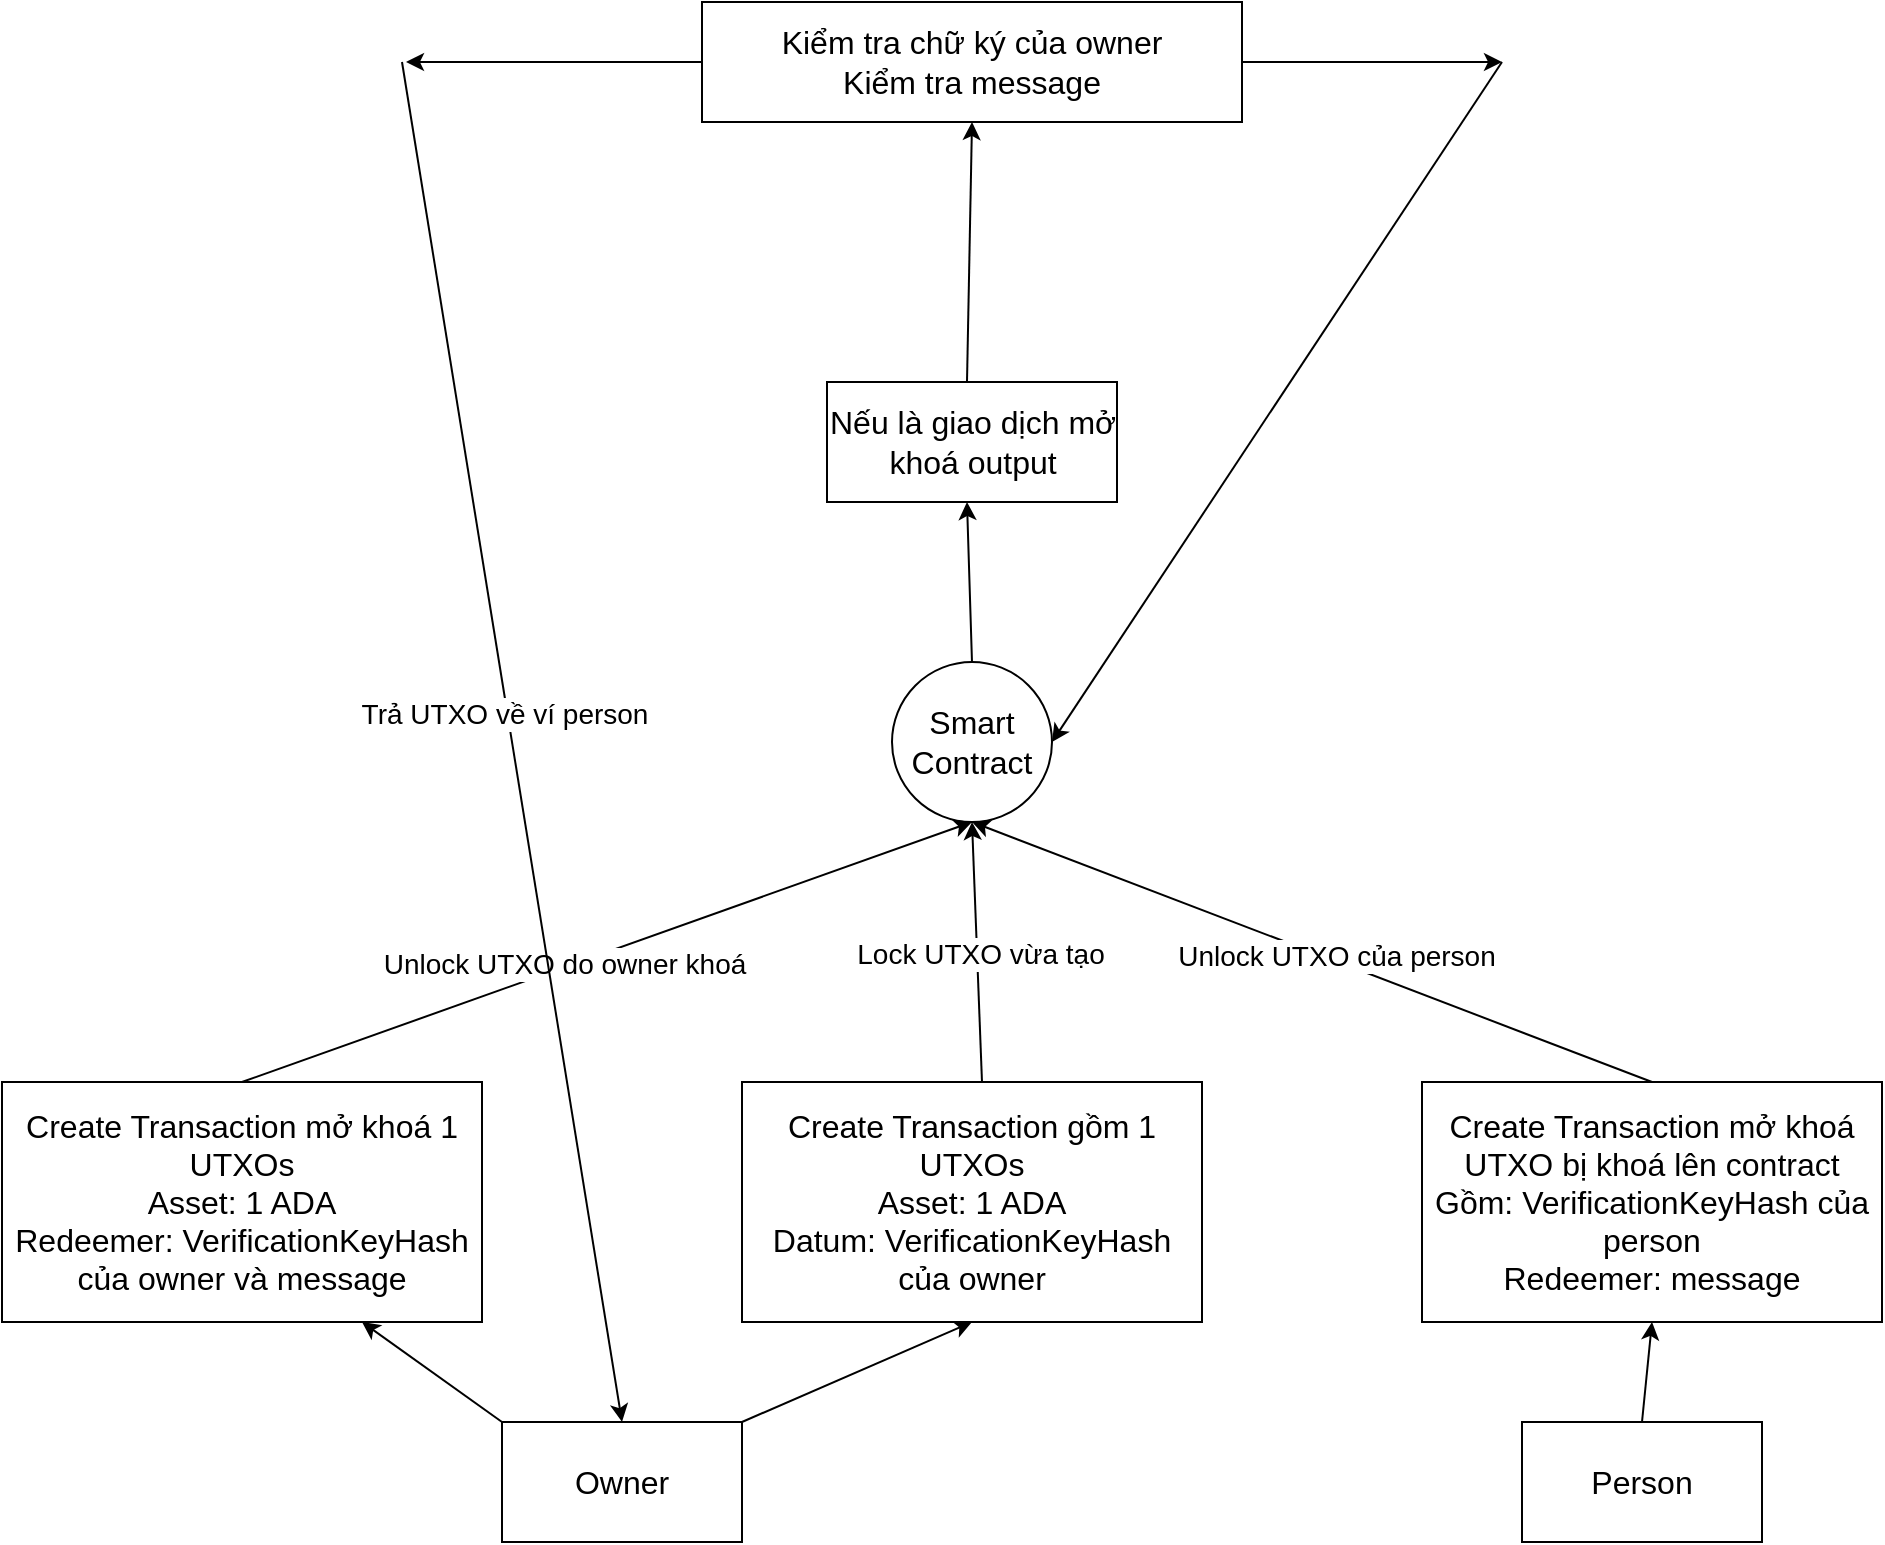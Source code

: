 <mxfile version="26.2.1">
  <diagram id="C5RBs43oDa-KdzZeNtuy" name="Page-1">
    <mxGraphModel dx="2189" dy="1928" grid="1" gridSize="10" guides="1" tooltips="1" connect="1" arrows="1" fold="1" page="1" pageScale="1" pageWidth="827" pageHeight="1169" math="0" shadow="0">
      <root>
        <mxCell id="WIyWlLk6GJQsqaUBKTNV-0" />
        <mxCell id="WIyWlLk6GJQsqaUBKTNV-1" parent="WIyWlLk6GJQsqaUBKTNV-0" />
        <mxCell id="hAlUFuvGdz0RrWYAjsD_-0" value="&lt;font style=&quot;font-size: 16px;&quot;&gt;Owner&lt;/font&gt;" style="rounded=0;whiteSpace=wrap;html=1;" vertex="1" parent="WIyWlLk6GJQsqaUBKTNV-1">
          <mxGeometry x="80" y="440" width="120" height="60" as="geometry" />
        </mxCell>
        <mxCell id="hAlUFuvGdz0RrWYAjsD_-1" value="&lt;font style=&quot;font-size: 16px;&quot;&gt;Create Transaction gồm 1 UTXOs&lt;br&gt;Asset: 1 ADA&lt;/font&gt;&lt;div&gt;&lt;font style=&quot;font-size: 16px;&quot;&gt;Datum: VerificationKeyHash của owner&lt;/font&gt;&lt;/div&gt;" style="rounded=0;whiteSpace=wrap;html=1;" vertex="1" parent="WIyWlLk6GJQsqaUBKTNV-1">
          <mxGeometry x="200" y="270" width="230" height="120" as="geometry" />
        </mxCell>
        <mxCell id="hAlUFuvGdz0RrWYAjsD_-2" value="&lt;font style=&quot;font-size: 16px;&quot;&gt;Create Transaction mở khoá 1 UTXOs&lt;br&gt;Asset: 1 ADA&lt;/font&gt;&lt;div&gt;&lt;font style=&quot;font-size: 16px;&quot;&gt;Redeemer: VerificationKeyHash của owner và message&lt;/font&gt;&lt;/div&gt;" style="rounded=0;whiteSpace=wrap;html=1;" vertex="1" parent="WIyWlLk6GJQsqaUBKTNV-1">
          <mxGeometry x="-170" y="270" width="240" height="120" as="geometry" />
        </mxCell>
        <mxCell id="hAlUFuvGdz0RrWYAjsD_-3" value="&lt;font style=&quot;font-size: 16px;&quot;&gt;Smart&lt;br&gt;Contract&lt;/font&gt;" style="ellipse;whiteSpace=wrap;html=1;aspect=fixed;" vertex="1" parent="WIyWlLk6GJQsqaUBKTNV-1">
          <mxGeometry x="275" y="60" width="80" height="80" as="geometry" />
        </mxCell>
        <mxCell id="hAlUFuvGdz0RrWYAjsD_-5" value="&lt;font style=&quot;font-size: 16px;&quot;&gt;Nếu là giao dịch mở khoá output&lt;/font&gt;" style="rounded=0;whiteSpace=wrap;html=1;" vertex="1" parent="WIyWlLk6GJQsqaUBKTNV-1">
          <mxGeometry x="242.5" y="-80" width="145" height="60" as="geometry" />
        </mxCell>
        <mxCell id="hAlUFuvGdz0RrWYAjsD_-6" value="" style="endArrow=classic;html=1;rounded=0;exitX=1;exitY=0;exitDx=0;exitDy=0;entryX=0.5;entryY=1;entryDx=0;entryDy=0;" edge="1" parent="WIyWlLk6GJQsqaUBKTNV-1" source="hAlUFuvGdz0RrWYAjsD_-0" target="hAlUFuvGdz0RrWYAjsD_-1">
          <mxGeometry width="50" height="50" relative="1" as="geometry">
            <mxPoint x="170" y="410" as="sourcePoint" />
            <mxPoint x="220" y="360" as="targetPoint" />
          </mxGeometry>
        </mxCell>
        <mxCell id="hAlUFuvGdz0RrWYAjsD_-7" value="" style="endArrow=classic;html=1;rounded=0;exitX=0;exitY=0;exitDx=0;exitDy=0;entryX=0.75;entryY=1;entryDx=0;entryDy=0;" edge="1" parent="WIyWlLk6GJQsqaUBKTNV-1" source="hAlUFuvGdz0RrWYAjsD_-0" target="hAlUFuvGdz0RrWYAjsD_-2">
          <mxGeometry width="50" height="50" relative="1" as="geometry">
            <mxPoint x="210" y="450" as="sourcePoint" />
            <mxPoint x="325" y="400" as="targetPoint" />
          </mxGeometry>
        </mxCell>
        <mxCell id="hAlUFuvGdz0RrWYAjsD_-8" value="&lt;font style=&quot;font-size: 16px;&quot;&gt;Person&lt;/font&gt;" style="rounded=0;whiteSpace=wrap;html=1;" vertex="1" parent="WIyWlLk6GJQsqaUBKTNV-1">
          <mxGeometry x="590" y="440" width="120" height="60" as="geometry" />
        </mxCell>
        <mxCell id="hAlUFuvGdz0RrWYAjsD_-9" value="&lt;font style=&quot;font-size: 16px;&quot;&gt;Create Transaction mở khoá UTXO bị khoá lên contract&lt;br&gt;Gồm: VerificationKeyHash của person&lt;/font&gt;&lt;div&gt;&lt;font style=&quot;font-size: 16px;&quot;&gt;Redeemer: message&lt;/font&gt;&lt;/div&gt;" style="rounded=0;whiteSpace=wrap;html=1;" vertex="1" parent="WIyWlLk6GJQsqaUBKTNV-1">
          <mxGeometry x="540" y="270" width="230" height="120" as="geometry" />
        </mxCell>
        <mxCell id="hAlUFuvGdz0RrWYAjsD_-10" value="" style="endArrow=classic;html=1;rounded=0;exitX=0.5;exitY=0;exitDx=0;exitDy=0;entryX=0.5;entryY=1;entryDx=0;entryDy=0;" edge="1" parent="WIyWlLk6GJQsqaUBKTNV-1" source="hAlUFuvGdz0RrWYAjsD_-8" target="hAlUFuvGdz0RrWYAjsD_-9">
          <mxGeometry width="50" height="50" relative="1" as="geometry">
            <mxPoint x="210" y="450" as="sourcePoint" />
            <mxPoint x="325" y="400" as="targetPoint" />
          </mxGeometry>
        </mxCell>
        <mxCell id="hAlUFuvGdz0RrWYAjsD_-11" value="" style="endArrow=classic;html=1;rounded=0;exitX=0.5;exitY=0;exitDx=0;exitDy=0;entryX=0.5;entryY=1;entryDx=0;entryDy=0;" edge="1" parent="WIyWlLk6GJQsqaUBKTNV-1" source="hAlUFuvGdz0RrWYAjsD_-2" target="hAlUFuvGdz0RrWYAjsD_-3">
          <mxGeometry width="50" height="50" relative="1" as="geometry">
            <mxPoint x="90" y="450" as="sourcePoint" />
            <mxPoint x="20" y="400" as="targetPoint" />
          </mxGeometry>
        </mxCell>
        <mxCell id="hAlUFuvGdz0RrWYAjsD_-14" value="&lt;font style=&quot;font-size: 14px;&quot;&gt;Unlock UTXO do owner khoá&lt;/font&gt;" style="edgeLabel;html=1;align=center;verticalAlign=middle;resizable=0;points=[];" vertex="1" connectable="0" parent="hAlUFuvGdz0RrWYAjsD_-11">
          <mxGeometry x="-0.113" y="3" relative="1" as="geometry">
            <mxPoint y="1" as="offset" />
          </mxGeometry>
        </mxCell>
        <mxCell id="hAlUFuvGdz0RrWYAjsD_-12" value="" style="endArrow=classic;html=1;rounded=0;exitX=0.5;exitY=0;exitDx=0;exitDy=0;entryX=0.5;entryY=1;entryDx=0;entryDy=0;" edge="1" parent="WIyWlLk6GJQsqaUBKTNV-1" target="hAlUFuvGdz0RrWYAjsD_-3">
          <mxGeometry width="50" height="50" relative="1" as="geometry">
            <mxPoint x="320" y="270" as="sourcePoint" />
            <mxPoint x="675" y="130" as="targetPoint" />
          </mxGeometry>
        </mxCell>
        <mxCell id="hAlUFuvGdz0RrWYAjsD_-16" value="&lt;font style=&quot;font-size: 14px;&quot;&gt;Lock UTXO vừa tạo&lt;/font&gt;" style="edgeLabel;html=1;align=center;verticalAlign=middle;resizable=0;points=[];" vertex="1" connectable="0" parent="hAlUFuvGdz0RrWYAjsD_-12">
          <mxGeometry x="-0.016" y="-1" relative="1" as="geometry">
            <mxPoint as="offset" />
          </mxGeometry>
        </mxCell>
        <mxCell id="hAlUFuvGdz0RrWYAjsD_-13" value="" style="endArrow=classic;html=1;rounded=0;exitX=0.5;exitY=0;exitDx=0;exitDy=0;entryX=0.5;entryY=1;entryDx=0;entryDy=0;" edge="1" parent="WIyWlLk6GJQsqaUBKTNV-1" source="hAlUFuvGdz0RrWYAjsD_-9" target="hAlUFuvGdz0RrWYAjsD_-3">
          <mxGeometry width="50" height="50" relative="1" as="geometry">
            <mxPoint x="330" y="280" as="sourcePoint" />
            <mxPoint x="325" y="150" as="targetPoint" />
          </mxGeometry>
        </mxCell>
        <mxCell id="hAlUFuvGdz0RrWYAjsD_-20" value="&lt;span style=&quot;font-size: 14px;&quot;&gt;Unlock UTXO của person&lt;/span&gt;" style="edgeLabel;html=1;align=center;verticalAlign=middle;resizable=0;points=[];" vertex="1" connectable="0" parent="hAlUFuvGdz0RrWYAjsD_-13">
          <mxGeometry x="-0.064" y="-3" relative="1" as="geometry">
            <mxPoint as="offset" />
          </mxGeometry>
        </mxCell>
        <mxCell id="hAlUFuvGdz0RrWYAjsD_-21" value="" style="endArrow=classic;html=1;rounded=0;exitX=0.5;exitY=0;exitDx=0;exitDy=0;entryX=0.5;entryY=1;entryDx=0;entryDy=0;" edge="1" parent="WIyWlLk6GJQsqaUBKTNV-1" source="hAlUFuvGdz0RrWYAjsD_-3">
          <mxGeometry width="50" height="50" relative="1" as="geometry">
            <mxPoint x="317.5" y="110" as="sourcePoint" />
            <mxPoint x="312.5" y="-20" as="targetPoint" />
          </mxGeometry>
        </mxCell>
        <mxCell id="hAlUFuvGdz0RrWYAjsD_-23" value="" style="endArrow=classic;html=1;rounded=0;exitX=0.5;exitY=0;exitDx=0;exitDy=0;entryX=0.5;entryY=1;entryDx=0;entryDy=0;" edge="1" parent="WIyWlLk6GJQsqaUBKTNV-1" target="hAlUFuvGdz0RrWYAjsD_-24">
          <mxGeometry width="50" height="50" relative="1" as="geometry">
            <mxPoint x="312.5" y="-80" as="sourcePoint" />
            <mxPoint x="313" y="-160" as="targetPoint" />
          </mxGeometry>
        </mxCell>
        <mxCell id="hAlUFuvGdz0RrWYAjsD_-24" value="&lt;span style=&quot;font-size: 16px;&quot;&gt;Kiểm tra chữ ký của owner&lt;/span&gt;&lt;div&gt;&lt;span style=&quot;font-size: 16px;&quot;&gt;Kiểm tra message&lt;/span&gt;&lt;/div&gt;" style="rounded=0;whiteSpace=wrap;html=1;" vertex="1" parent="WIyWlLk6GJQsqaUBKTNV-1">
          <mxGeometry x="180" y="-270" width="270" height="60" as="geometry" />
        </mxCell>
        <mxCell id="hAlUFuvGdz0RrWYAjsD_-25" value="" style="endArrow=classic;html=1;rounded=0;exitX=1;exitY=0.5;exitDx=0;exitDy=0;" edge="1" parent="WIyWlLk6GJQsqaUBKTNV-1" source="hAlUFuvGdz0RrWYAjsD_-24">
          <mxGeometry width="50" height="50" relative="1" as="geometry">
            <mxPoint x="322.5" y="-70" as="sourcePoint" />
            <mxPoint x="580" y="-240" as="targetPoint" />
          </mxGeometry>
        </mxCell>
        <mxCell id="hAlUFuvGdz0RrWYAjsD_-26" value="" style="endArrow=classic;html=1;rounded=0;entryX=1;entryY=0.5;entryDx=0;entryDy=0;" edge="1" parent="WIyWlLk6GJQsqaUBKTNV-1" target="hAlUFuvGdz0RrWYAjsD_-3">
          <mxGeometry width="50" height="50" relative="1" as="geometry">
            <mxPoint x="580" y="-240" as="sourcePoint" />
            <mxPoint x="590" y="-230" as="targetPoint" />
          </mxGeometry>
        </mxCell>
        <mxCell id="hAlUFuvGdz0RrWYAjsD_-27" value="" style="endArrow=classic;html=1;rounded=0;exitX=0;exitY=0.5;exitDx=0;exitDy=0;" edge="1" parent="WIyWlLk6GJQsqaUBKTNV-1" source="hAlUFuvGdz0RrWYAjsD_-24">
          <mxGeometry width="50" height="50" relative="1" as="geometry">
            <mxPoint x="460" y="-230" as="sourcePoint" />
            <mxPoint x="32" y="-240" as="targetPoint" />
          </mxGeometry>
        </mxCell>
        <mxCell id="hAlUFuvGdz0RrWYAjsD_-28" value="" style="endArrow=classic;html=1;rounded=0;entryX=0.5;entryY=0;entryDx=0;entryDy=0;" edge="1" parent="WIyWlLk6GJQsqaUBKTNV-1" target="hAlUFuvGdz0RrWYAjsD_-0">
          <mxGeometry width="50" height="50" relative="1" as="geometry">
            <mxPoint x="30" y="-240" as="sourcePoint" />
            <mxPoint x="-50" y="270" as="targetPoint" />
          </mxGeometry>
        </mxCell>
        <mxCell id="hAlUFuvGdz0RrWYAjsD_-29" value="&lt;font style=&quot;font-size: 14px;&quot;&gt;Trả UTXO về ví person&lt;/font&gt;" style="edgeLabel;html=1;align=center;verticalAlign=middle;resizable=0;points=[];" vertex="1" connectable="0" parent="hAlUFuvGdz0RrWYAjsD_-28">
          <mxGeometry x="-0.042" y="-2" relative="1" as="geometry">
            <mxPoint as="offset" />
          </mxGeometry>
        </mxCell>
      </root>
    </mxGraphModel>
  </diagram>
</mxfile>
